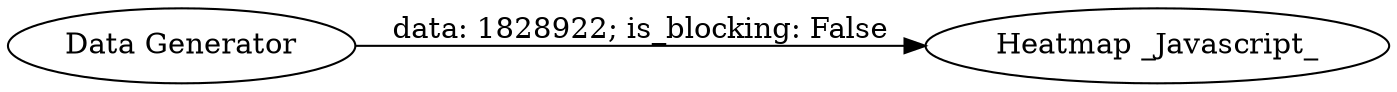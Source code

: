 digraph {
	"-6016038913810767987_2" [label="Heatmap _Javascript_"]
	"-6016038913810767987_3" [label="Data Generator"]
	"-6016038913810767987_3" -> "-6016038913810767987_2" [label="data: 1828922; is_blocking: False"]
	rankdir=LR
}
